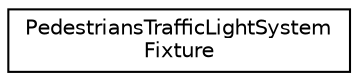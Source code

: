 digraph "Graphical Class Hierarchy"
{
 // LATEX_PDF_SIZE
  edge [fontname="Helvetica",fontsize="10",labelfontname="Helvetica",labelfontsize="10"];
  node [fontname="Helvetica",fontsize="10",shape=record];
  rankdir="LR";
  Node0 [label="PedestriansTrafficLightSystem\lFixture",height=0.2,width=0.4,color="black", fillcolor="white", style="filled",URL="$structPedestriansTrafficLightSystemFixture.html",tooltip=" "];
}
